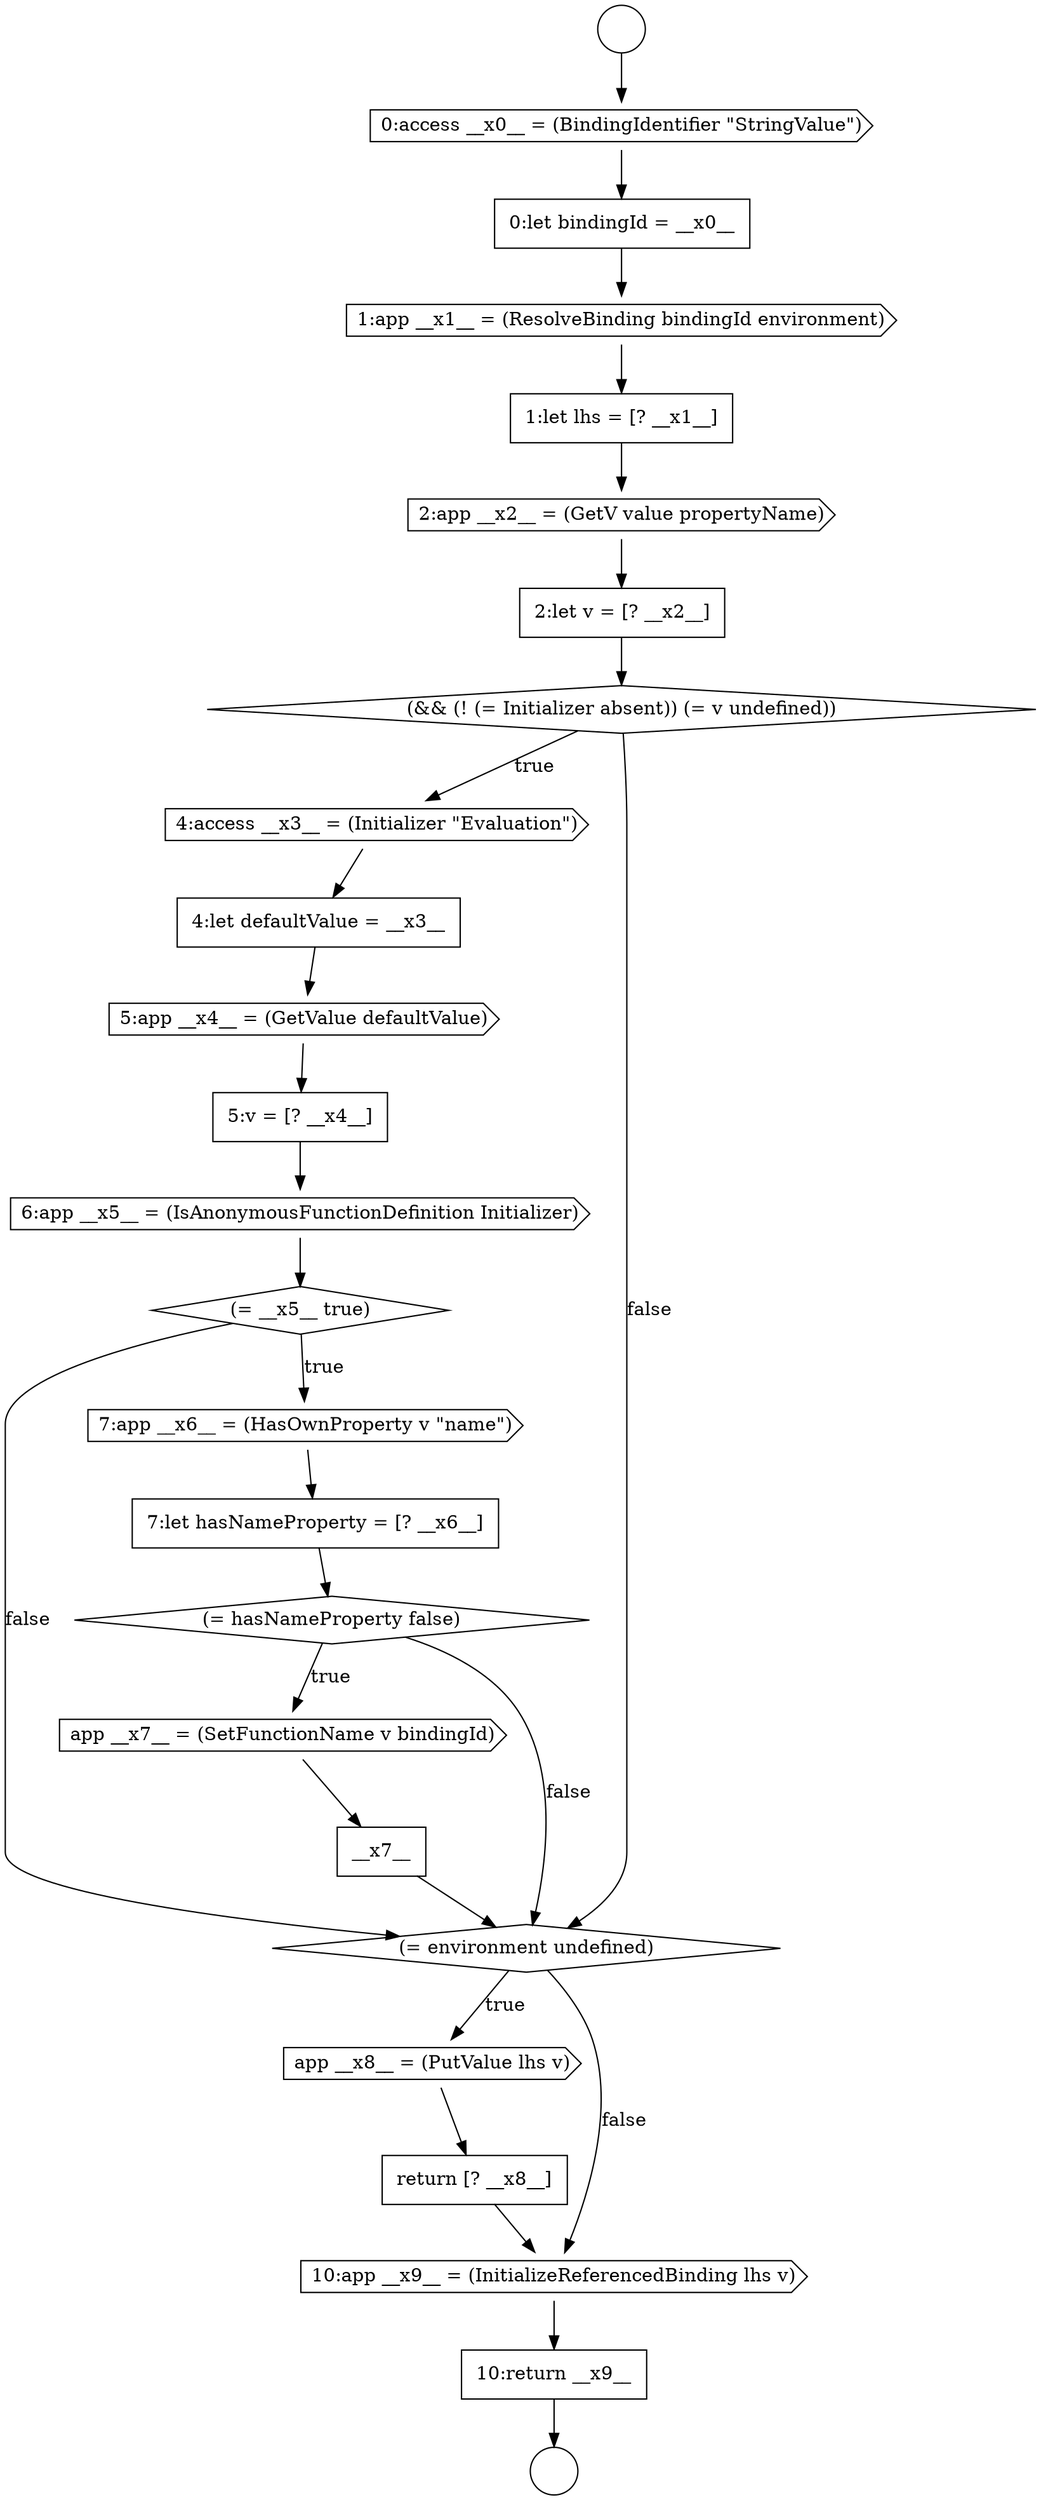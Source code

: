 digraph {
  node6405 [shape=cds, label=<<font color="black">4:access __x3__ = (Initializer &quot;Evaluation&quot;)</font>> color="black" fillcolor="white" style=filled]
  node6396 [shape=circle label=" " color="black" fillcolor="white" style=filled]
  node6406 [shape=none, margin=0, label=<<font color="black">
    <table border="0" cellborder="1" cellspacing="0" cellpadding="10">
      <tr><td align="left">4:let defaultValue = __x3__</td></tr>
    </table>
  </font>> color="black" fillcolor="white" style=filled]
  node6402 [shape=cds, label=<<font color="black">2:app __x2__ = (GetV value propertyName)</font>> color="black" fillcolor="white" style=filled]
  node6413 [shape=diamond, label=<<font color="black">(= hasNameProperty false)</font>> color="black" fillcolor="white" style=filled]
  node6418 [shape=none, margin=0, label=<<font color="black">
    <table border="0" cellborder="1" cellspacing="0" cellpadding="10">
      <tr><td align="left">return [? __x8__]</td></tr>
    </table>
  </font>> color="black" fillcolor="white" style=filled]
  node6407 [shape=cds, label=<<font color="black">5:app __x4__ = (GetValue defaultValue)</font>> color="black" fillcolor="white" style=filled]
  node6403 [shape=none, margin=0, label=<<font color="black">
    <table border="0" cellborder="1" cellspacing="0" cellpadding="10">
      <tr><td align="left">2:let v = [? __x2__]</td></tr>
    </table>
  </font>> color="black" fillcolor="white" style=filled]
  node6414 [shape=cds, label=<<font color="black">app __x7__ = (SetFunctionName v bindingId)</font>> color="black" fillcolor="white" style=filled]
  node6417 [shape=cds, label=<<font color="black">app __x8__ = (PutValue lhs v)</font>> color="black" fillcolor="white" style=filled]
  node6399 [shape=none, margin=0, label=<<font color="black">
    <table border="0" cellborder="1" cellspacing="0" cellpadding="10">
      <tr><td align="left">0:let bindingId = __x0__</td></tr>
    </table>
  </font>> color="black" fillcolor="white" style=filled]
  node6408 [shape=none, margin=0, label=<<font color="black">
    <table border="0" cellborder="1" cellspacing="0" cellpadding="10">
      <tr><td align="left">5:v = [? __x4__]</td></tr>
    </table>
  </font>> color="black" fillcolor="white" style=filled]
  node6404 [shape=diamond, label=<<font color="black">(&amp;&amp; (! (= Initializer absent)) (= v undefined))</font>> color="black" fillcolor="white" style=filled]
  node6401 [shape=none, margin=0, label=<<font color="black">
    <table border="0" cellborder="1" cellspacing="0" cellpadding="10">
      <tr><td align="left">1:let lhs = [? __x1__]</td></tr>
    </table>
  </font>> color="black" fillcolor="white" style=filled]
  node6416 [shape=diamond, label=<<font color="black">(= environment undefined)</font>> color="black" fillcolor="white" style=filled]
  node6419 [shape=cds, label=<<font color="black">10:app __x9__ = (InitializeReferencedBinding lhs v)</font>> color="black" fillcolor="white" style=filled]
  node6410 [shape=diamond, label=<<font color="black">(= __x5__ true)</font>> color="black" fillcolor="white" style=filled]
  node6409 [shape=cds, label=<<font color="black">6:app __x5__ = (IsAnonymousFunctionDefinition Initializer)</font>> color="black" fillcolor="white" style=filled]
  node6400 [shape=cds, label=<<font color="black">1:app __x1__ = (ResolveBinding bindingId environment)</font>> color="black" fillcolor="white" style=filled]
  node6415 [shape=none, margin=0, label=<<font color="black">
    <table border="0" cellborder="1" cellspacing="0" cellpadding="10">
      <tr><td align="left">__x7__</td></tr>
    </table>
  </font>> color="black" fillcolor="white" style=filled]
  node6420 [shape=none, margin=0, label=<<font color="black">
    <table border="0" cellborder="1" cellspacing="0" cellpadding="10">
      <tr><td align="left">10:return __x9__</td></tr>
    </table>
  </font>> color="black" fillcolor="white" style=filled]
  node6397 [shape=circle label=" " color="black" fillcolor="white" style=filled]
  node6412 [shape=none, margin=0, label=<<font color="black">
    <table border="0" cellborder="1" cellspacing="0" cellpadding="10">
      <tr><td align="left">7:let hasNameProperty = [? __x6__]</td></tr>
    </table>
  </font>> color="black" fillcolor="white" style=filled]
  node6411 [shape=cds, label=<<font color="black">7:app __x6__ = (HasOwnProperty v &quot;name&quot;)</font>> color="black" fillcolor="white" style=filled]
  node6398 [shape=cds, label=<<font color="black">0:access __x0__ = (BindingIdentifier &quot;StringValue&quot;)</font>> color="black" fillcolor="white" style=filled]
  node6409 -> node6410 [ color="black"]
  node6420 -> node6397 [ color="black"]
  node6400 -> node6401 [ color="black"]
  node6404 -> node6405 [label=<<font color="black">true</font>> color="black"]
  node6404 -> node6416 [label=<<font color="black">false</font>> color="black"]
  node6415 -> node6416 [ color="black"]
  node6398 -> node6399 [ color="black"]
  node6411 -> node6412 [ color="black"]
  node6414 -> node6415 [ color="black"]
  node6416 -> node6417 [label=<<font color="black">true</font>> color="black"]
  node6416 -> node6419 [label=<<font color="black">false</font>> color="black"]
  node6408 -> node6409 [ color="black"]
  node6412 -> node6413 [ color="black"]
  node6419 -> node6420 [ color="black"]
  node6403 -> node6404 [ color="black"]
  node6401 -> node6402 [ color="black"]
  node6396 -> node6398 [ color="black"]
  node6417 -> node6418 [ color="black"]
  node6407 -> node6408 [ color="black"]
  node6410 -> node6411 [label=<<font color="black">true</font>> color="black"]
  node6410 -> node6416 [label=<<font color="black">false</font>> color="black"]
  node6402 -> node6403 [ color="black"]
  node6418 -> node6419 [ color="black"]
  node6413 -> node6414 [label=<<font color="black">true</font>> color="black"]
  node6413 -> node6416 [label=<<font color="black">false</font>> color="black"]
  node6406 -> node6407 [ color="black"]
  node6405 -> node6406 [ color="black"]
  node6399 -> node6400 [ color="black"]
}
